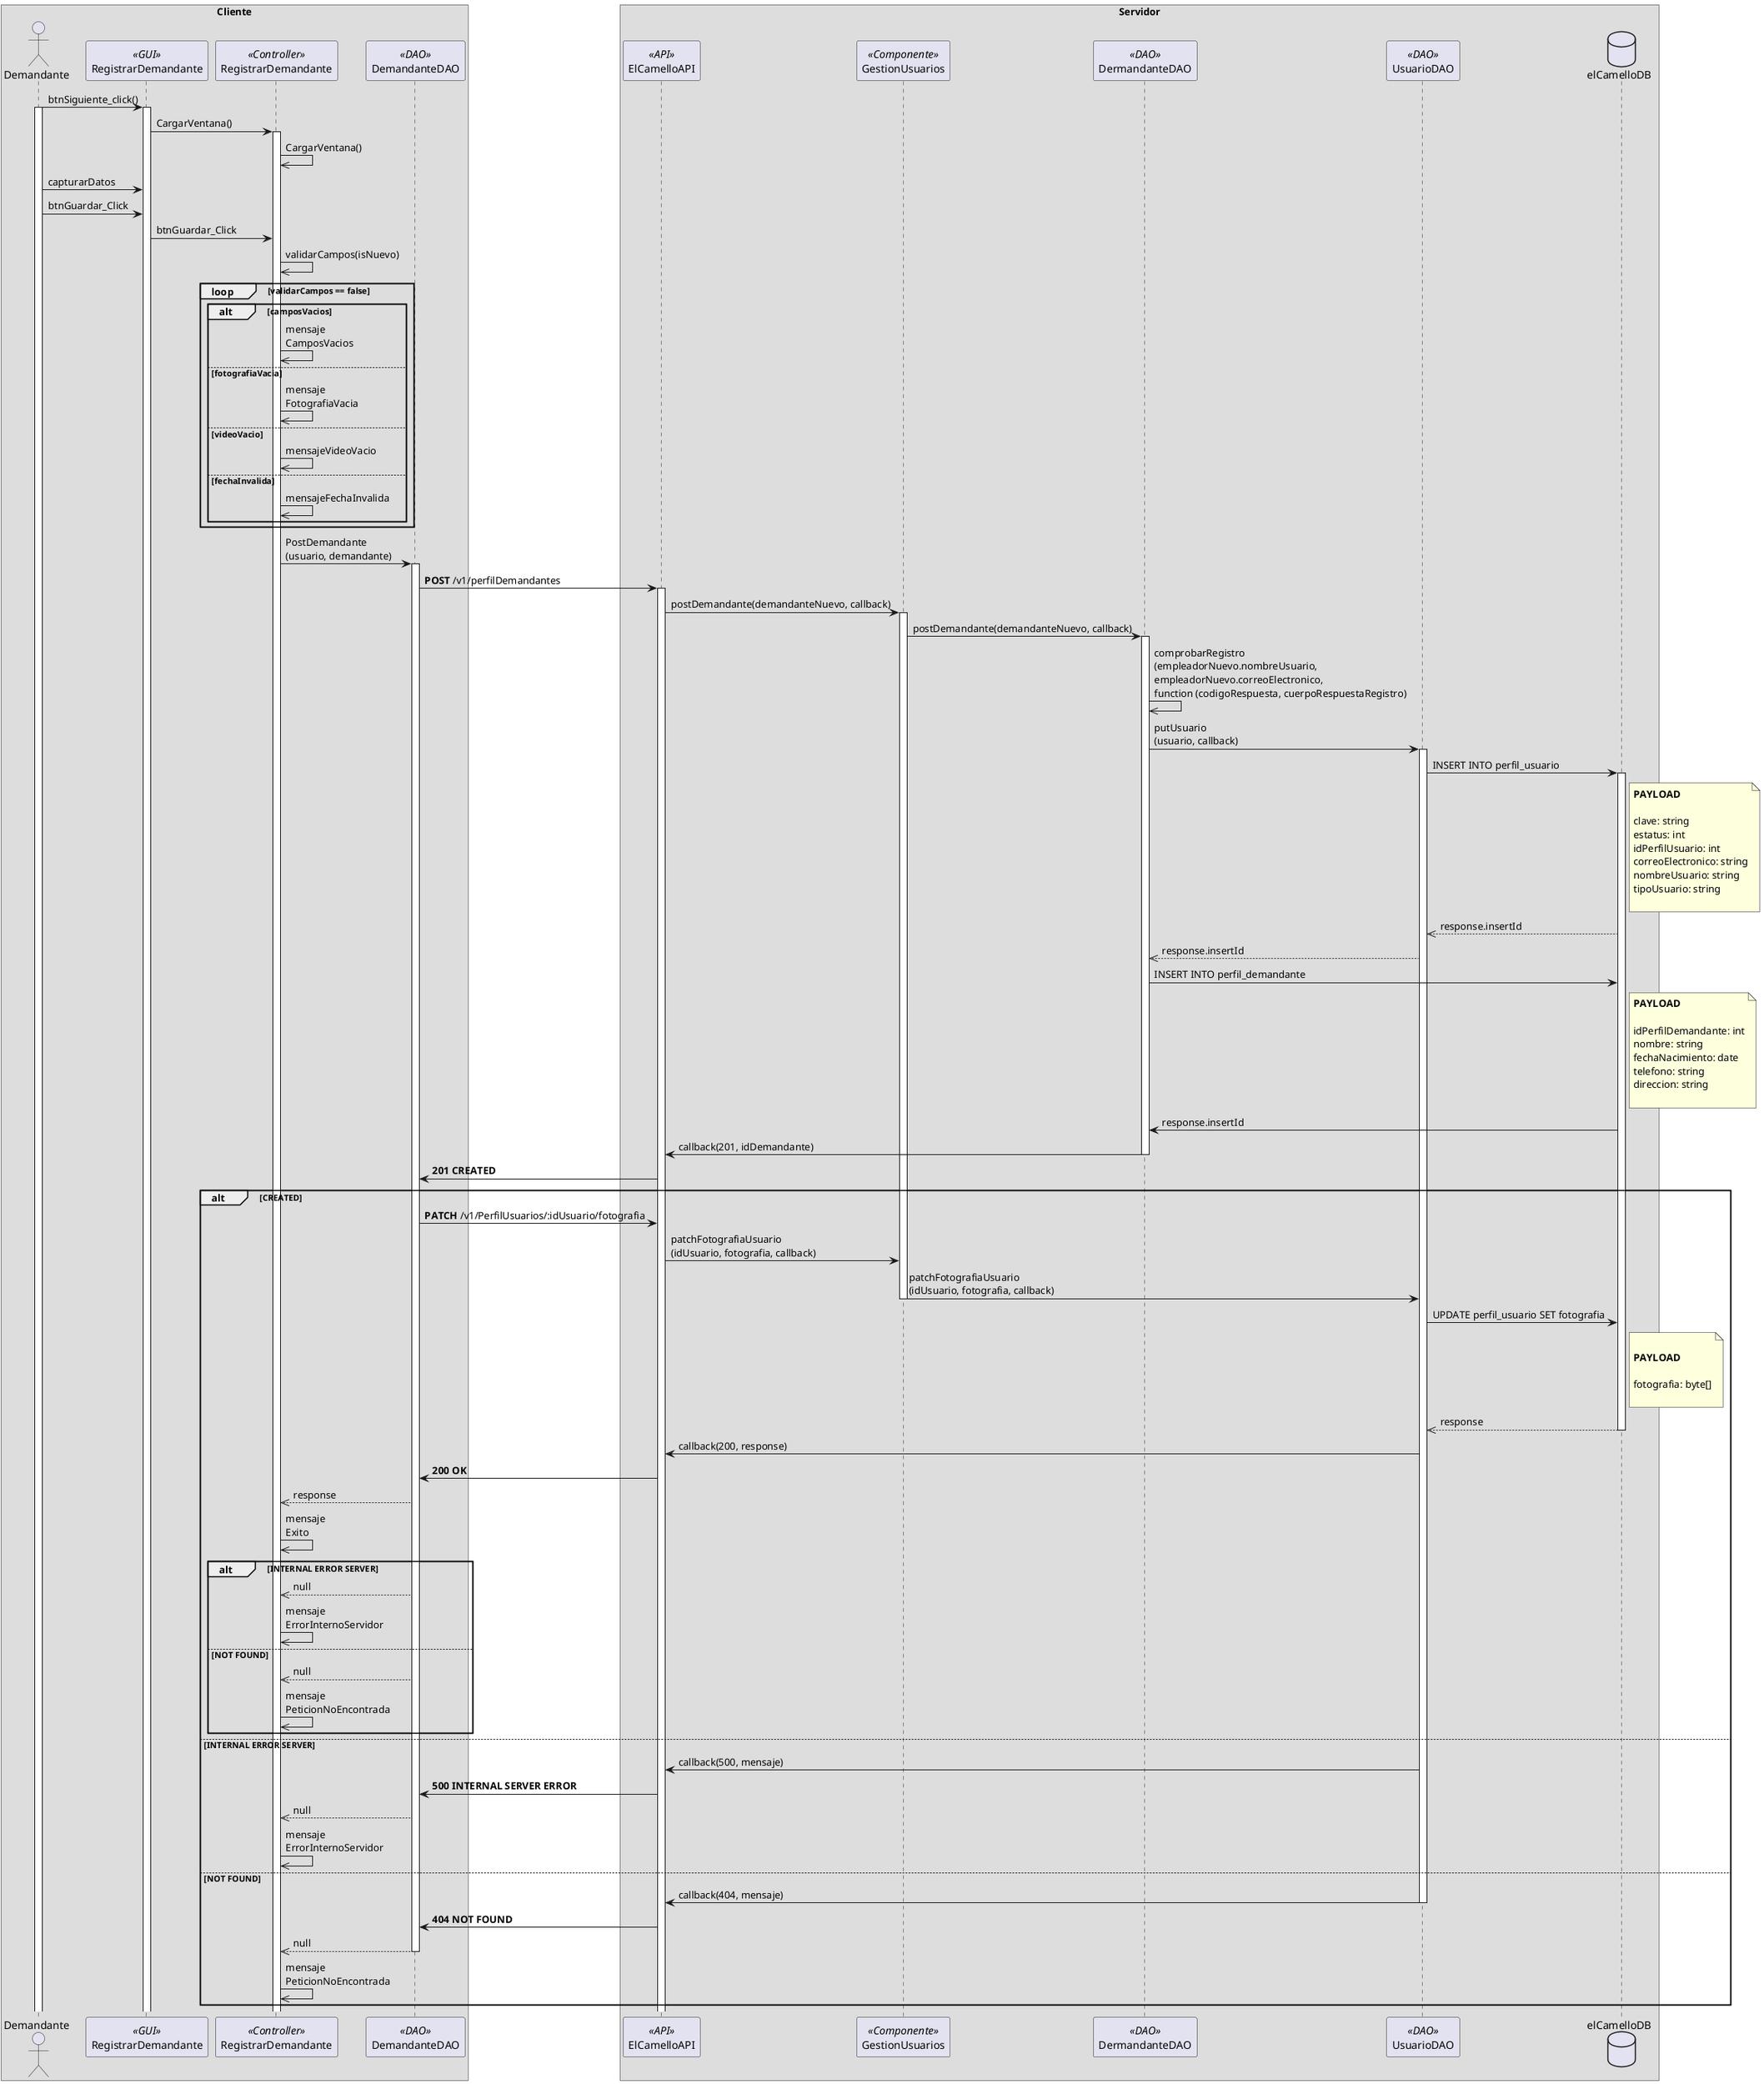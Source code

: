 @startuml

box Cliente
    actor Demandante as a
    participant RegistrarDemandante as b <<GUI>> 
    participant RegistrarDemandante as c <<Controller>>
    participant DemandanteDAO as d <<DAO>>

end box

box Servidor
    participant ElCamelloAPI as e <<API>>
    participant GestionUsuarios as f <<Componente>>
    participant DermandanteDAO as g <<DAO>>
    participant UsuarioDAO as h <<DAO>>
    database elCamelloDB as db
end box

a -> b: btnSiguiente_click()
activate a
activate b

b -> c: CargarVentana()
activate c

c ->> c: CargarVentana()

a -> b: capturarDatos

a -> b : btnGuardar_Click

b -> c: btnGuardar_Click

c ->> c: validarCampos(isNuevo)

loop validarCampos == false

     alt camposVacios

        c ->> c: mensaje\nCamposVacios 

    else fotografiaVacia

        c ->> c: mensaje\nFotografiaVacia

    else videoVacio

        c ->> c: mensajeVideoVacio

    else fechaInvalida

        c ->> c: mensajeFechaInvalida

    end

end

c -> d: PostDemandante\n(usuario, demandante)
activate d

d -> e: **POST** /v1/perfilDemandantes
activate e

e -> f: postDemandante(demandanteNuevo, callback)
activate f

f -> g: postDemandante(demandanteNuevo, callback)
activate g

g ->> g: comprobarRegistro\n(empleadorNuevo.nombreUsuario, \nempleadorNuevo.correoElectronico, \nfunction (codigoRespuesta, cuerpoRespuestaRegistro)

g -> h: putUsuario\n(usuario, callback)
activate h

h -> db: INSERT INTO perfil_usuario
activate db

note right of db
**PAYLOAD**

clave: string
estatus: int
idPerfilUsuario: int
correoElectronico: string
nombreUsuario: string 
tipoUsuario: string

end note

db -->> h: response.insertId

h -->> g: response.insertId

g -> db: INSERT INTO perfil_demandante

note right of db
**PAYLOAD**

idPerfilDemandante: int
nombre: string
fechaNacimiento: date
telefono: string
direccion: string

end note 

db -> g: response.insertId

g -> e: callback(201, idDemandante)
deactivate g

e -> d: **201 CREATED**

alt CREATED

    d -> e: **PATCH** /v1/PerfilUsuarios/:idUsuario/fotografia

    e -> f: patchFotografiaUsuario\n(idUsuario, fotografia, callback)

    f -> h: patchFotografiaUsuario\n(idUsuario, fotografia, callback)
    deactivate f

    h -> db: UPDATE perfil_usuario SET fotografia

    note right of db

    **PAYLOAD**

    fotografia: byte[]

    end note

    db -->> h: response
    deactivate db

    h -> e: callback(200, response)

    e -> d: **200 OK**

    d -->> c: response

    c ->> c: mensaje\nExito

    alt INTERNAL ERROR SERVER

        d -->> c: null

        c ->> c: mensaje\nErrorInternoServidor

    else NOT FOUND

        d -->> c: null

        c ->> c: mensaje\nPeticionNoEncontrada

    end

else INTERNAL ERROR SERVER

    h -> e: callback(500, mensaje)

    e -> d: **500 INTERNAL SERVER ERROR **

    d -->> c: null

    c ->> c: mensaje\nErrorInternoServidor



else NOT FOUND

    h -> e: callback(404, mensaje)
    deactivate h

    e -> d: **404 NOT FOUND**

    d -->> c: null

    deactivate d

    c ->> c: mensaje\nPeticionNoEncontrada

end

@enduml